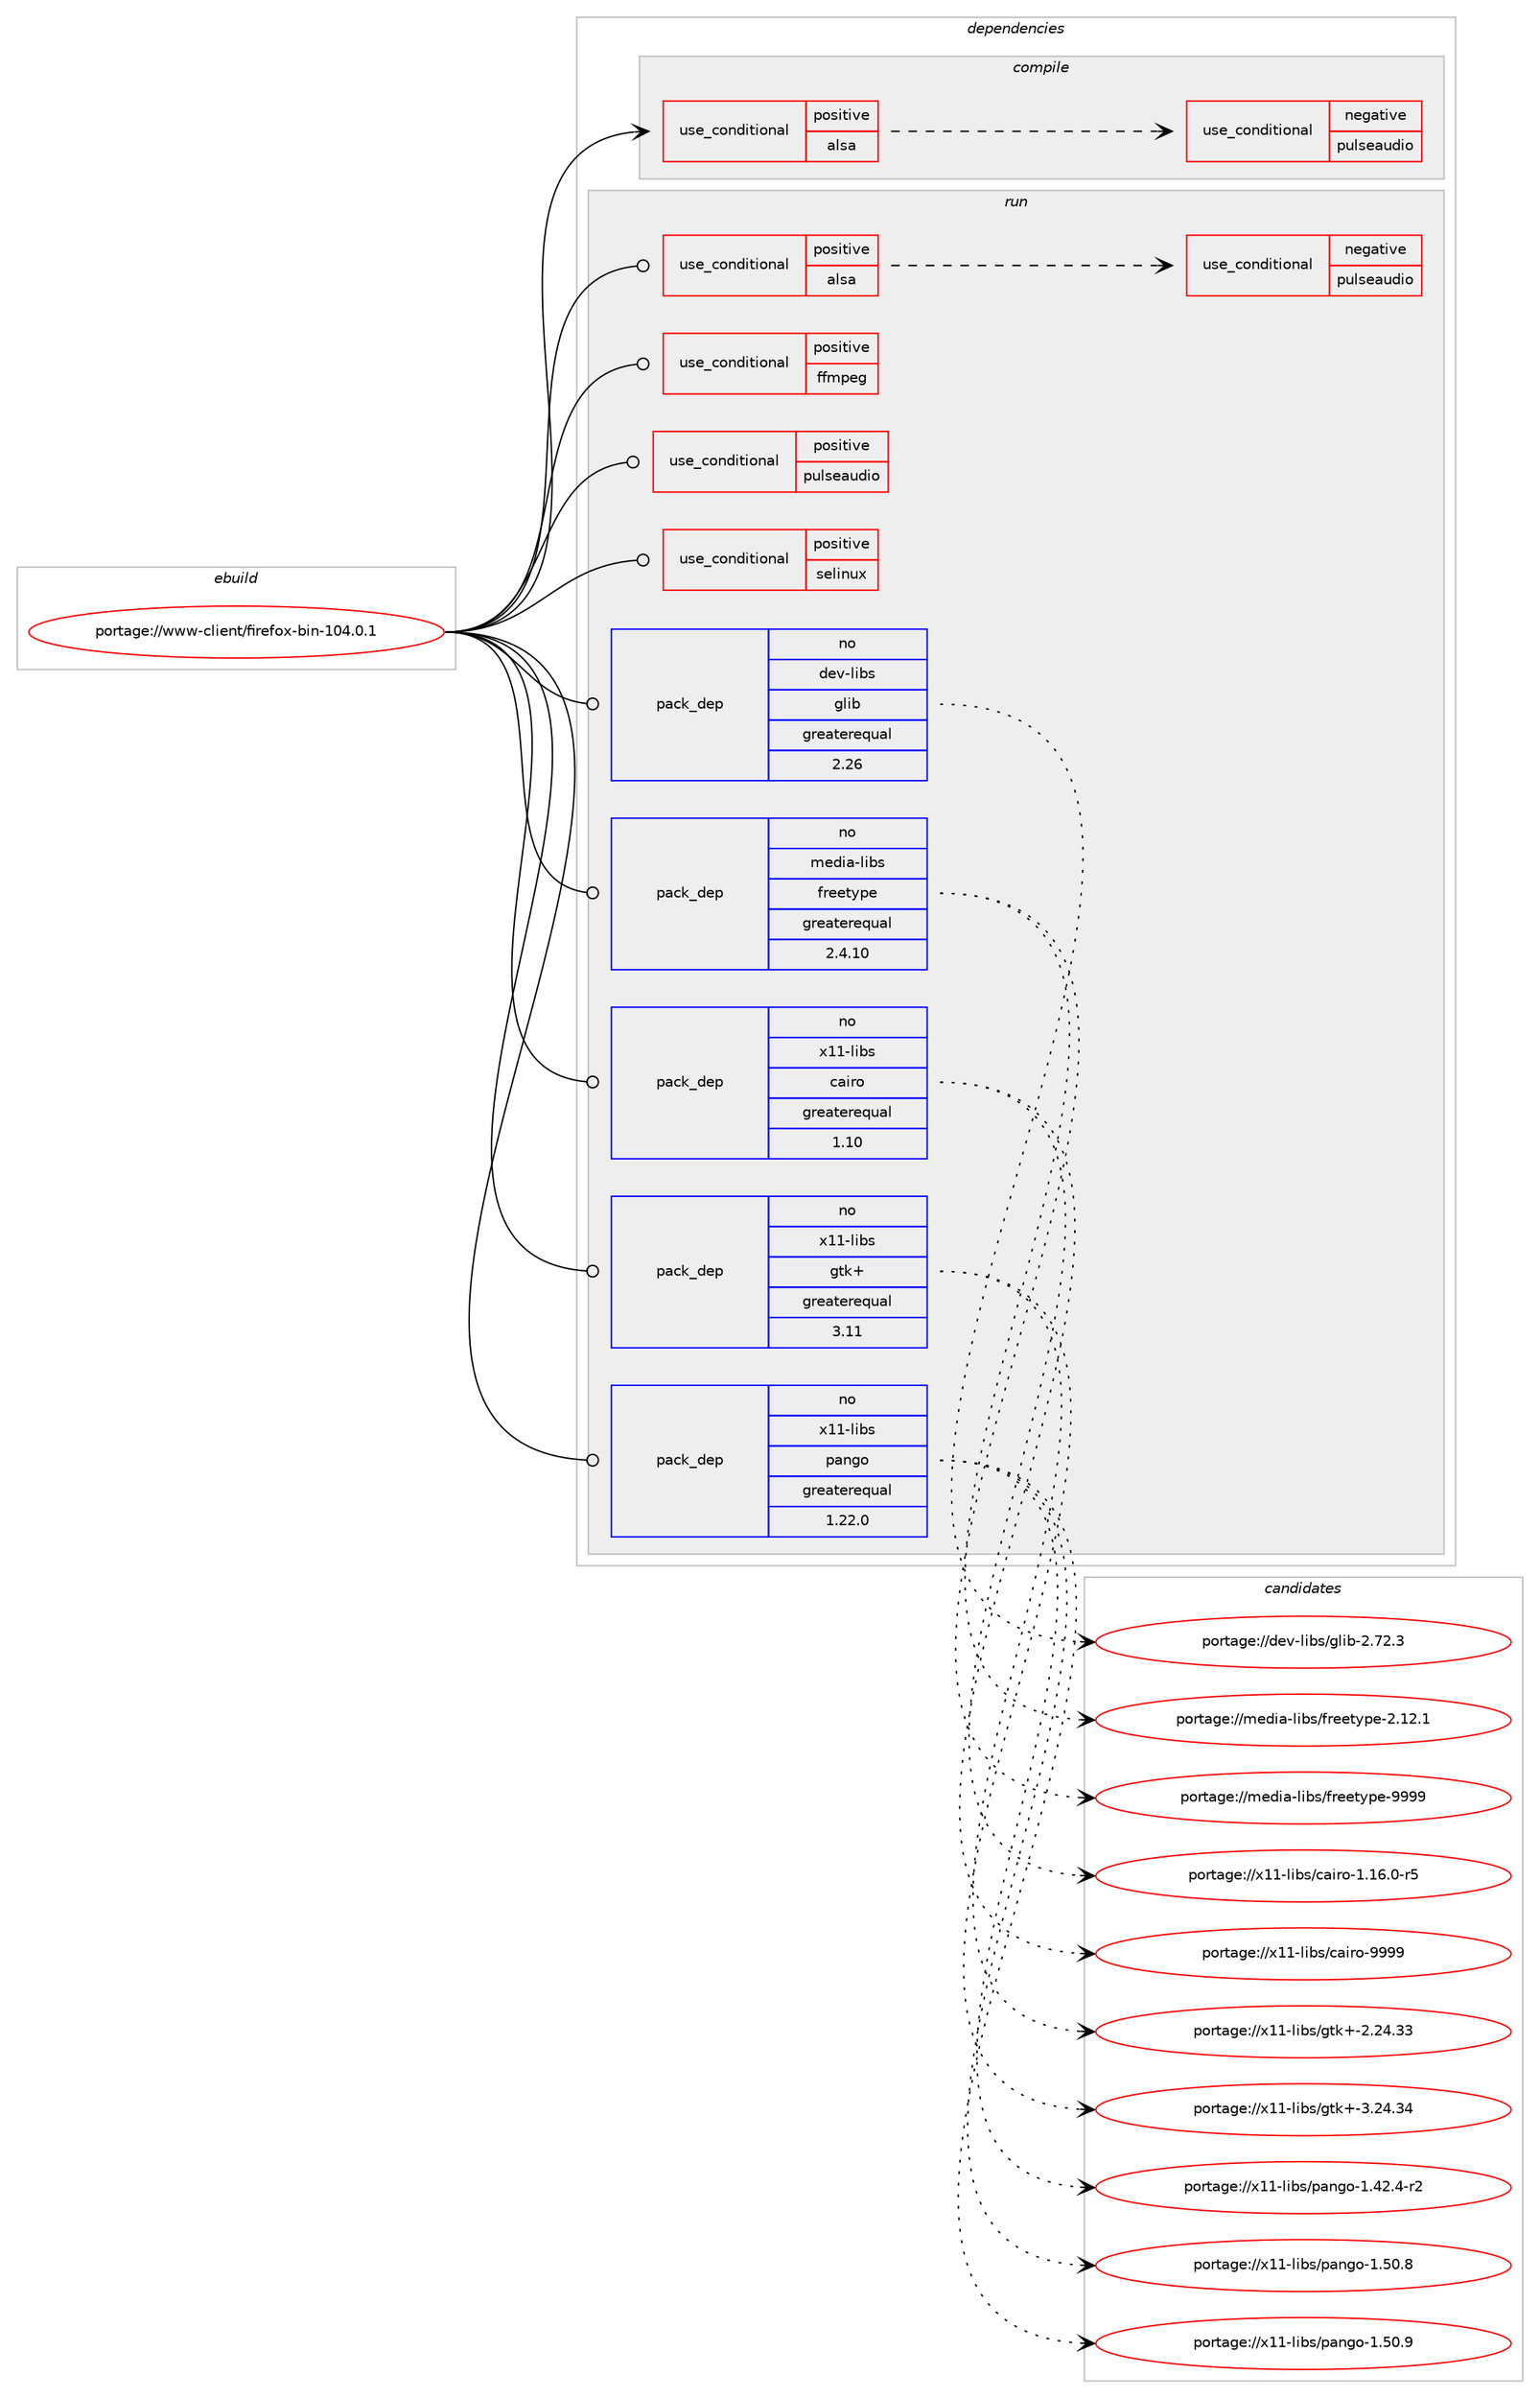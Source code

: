 digraph prolog {

# *************
# Graph options
# *************

newrank=true;
concentrate=true;
compound=true;
graph [rankdir=LR,fontname=Helvetica,fontsize=10,ranksep=1.5];#, ranksep=2.5, nodesep=0.2];
edge  [arrowhead=vee];
node  [fontname=Helvetica,fontsize=10];

# **********
# The ebuild
# **********

subgraph cluster_leftcol {
color=gray;
rank=same;
label=<<i>ebuild</i>>;
id [label="portage://www-client/firefox-bin-104.0.1", color=red, width=4, href="../www-client/firefox-bin-104.0.1.svg"];
}

# ****************
# The dependencies
# ****************

subgraph cluster_midcol {
color=gray;
label=<<i>dependencies</i>>;
subgraph cluster_compile {
fillcolor="#eeeeee";
style=filled;
label=<<i>compile</i>>;
subgraph cond118 {
dependency441 [label=<<TABLE BORDER="0" CELLBORDER="1" CELLSPACING="0" CELLPADDING="4"><TR><TD ROWSPAN="3" CELLPADDING="10">use_conditional</TD></TR><TR><TD>positive</TD></TR><TR><TD>alsa</TD></TR></TABLE>>, shape=none, color=red];
subgraph cond119 {
dependency442 [label=<<TABLE BORDER="0" CELLBORDER="1" CELLSPACING="0" CELLPADDING="4"><TR><TD ROWSPAN="3" CELLPADDING="10">use_conditional</TD></TR><TR><TD>negative</TD></TR><TR><TD>pulseaudio</TD></TR></TABLE>>, shape=none, color=red];
# *** BEGIN UNKNOWN DEPENDENCY TYPE (TODO) ***
# dependency442 -> package_dependency(portage://www-client/firefox-bin-104.0.1,install,no,media-sound,apulse,none,[,,],[],[])
# *** END UNKNOWN DEPENDENCY TYPE (TODO) ***

}
dependency441:e -> dependency442:w [weight=20,style="dashed",arrowhead="vee"];
}
id:e -> dependency441:w [weight=20,style="solid",arrowhead="vee"];
}
subgraph cluster_compileandrun {
fillcolor="#eeeeee";
style=filled;
label=<<i>compile and run</i>>;
}
subgraph cluster_run {
fillcolor="#eeeeee";
style=filled;
label=<<i>run</i>>;
subgraph cond120 {
dependency443 [label=<<TABLE BORDER="0" CELLBORDER="1" CELLSPACING="0" CELLPADDING="4"><TR><TD ROWSPAN="3" CELLPADDING="10">use_conditional</TD></TR><TR><TD>positive</TD></TR><TR><TD>alsa</TD></TR></TABLE>>, shape=none, color=red];
subgraph cond121 {
dependency444 [label=<<TABLE BORDER="0" CELLBORDER="1" CELLSPACING="0" CELLPADDING="4"><TR><TD ROWSPAN="3" CELLPADDING="10">use_conditional</TD></TR><TR><TD>negative</TD></TR><TR><TD>pulseaudio</TD></TR></TABLE>>, shape=none, color=red];
# *** BEGIN UNKNOWN DEPENDENCY TYPE (TODO) ***
# dependency444 -> package_dependency(portage://www-client/firefox-bin-104.0.1,run,no,media-sound,apulse,none,[,,],[],[])
# *** END UNKNOWN DEPENDENCY TYPE (TODO) ***

}
dependency443:e -> dependency444:w [weight=20,style="dashed",arrowhead="vee"];
}
id:e -> dependency443:w [weight=20,style="solid",arrowhead="odot"];
subgraph cond122 {
dependency445 [label=<<TABLE BORDER="0" CELLBORDER="1" CELLSPACING="0" CELLPADDING="4"><TR><TD ROWSPAN="3" CELLPADDING="10">use_conditional</TD></TR><TR><TD>positive</TD></TR><TR><TD>ffmpeg</TD></TR></TABLE>>, shape=none, color=red];
# *** BEGIN UNKNOWN DEPENDENCY TYPE (TODO) ***
# dependency445 -> package_dependency(portage://www-client/firefox-bin-104.0.1,run,no,media-video,ffmpeg,none,[,,],[],[])
# *** END UNKNOWN DEPENDENCY TYPE (TODO) ***

}
id:e -> dependency445:w [weight=20,style="solid",arrowhead="odot"];
subgraph cond123 {
dependency446 [label=<<TABLE BORDER="0" CELLBORDER="1" CELLSPACING="0" CELLPADDING="4"><TR><TD ROWSPAN="3" CELLPADDING="10">use_conditional</TD></TR><TR><TD>positive</TD></TR><TR><TD>pulseaudio</TD></TR></TABLE>>, shape=none, color=red];
# *** BEGIN UNKNOWN DEPENDENCY TYPE (TODO) ***
# dependency446 -> package_dependency(portage://www-client/firefox-bin-104.0.1,run,no,media-sound,pulseaudio,none,[,,],[],[])
# *** END UNKNOWN DEPENDENCY TYPE (TODO) ***

}
id:e -> dependency446:w [weight=20,style="solid",arrowhead="odot"];
subgraph cond124 {
dependency447 [label=<<TABLE BORDER="0" CELLBORDER="1" CELLSPACING="0" CELLPADDING="4"><TR><TD ROWSPAN="3" CELLPADDING="10">use_conditional</TD></TR><TR><TD>positive</TD></TR><TR><TD>selinux</TD></TR></TABLE>>, shape=none, color=red];
# *** BEGIN UNKNOWN DEPENDENCY TYPE (TODO) ***
# dependency447 -> package_dependency(portage://www-client/firefox-bin-104.0.1,run,no,sec-policy,selinux-mozilla,none,[,,],[],[])
# *** END UNKNOWN DEPENDENCY TYPE (TODO) ***

}
id:e -> dependency447:w [weight=20,style="solid",arrowhead="odot"];
# *** BEGIN UNKNOWN DEPENDENCY TYPE (TODO) ***
# id -> package_dependency(portage://www-client/firefox-bin-104.0.1,run,no,dev-libs,atk,none,[,,],[],[])
# *** END UNKNOWN DEPENDENCY TYPE (TODO) ***

# *** BEGIN UNKNOWN DEPENDENCY TYPE (TODO) ***
# id -> package_dependency(portage://www-client/firefox-bin-104.0.1,run,no,dev-libs,dbus-glib,none,[,,],[],[])
# *** END UNKNOWN DEPENDENCY TYPE (TODO) ***

subgraph pack277 {
dependency448 [label=<<TABLE BORDER="0" CELLBORDER="1" CELLSPACING="0" CELLPADDING="4" WIDTH="220"><TR><TD ROWSPAN="6" CELLPADDING="30">pack_dep</TD></TR><TR><TD WIDTH="110">no</TD></TR><TR><TD>dev-libs</TD></TR><TR><TD>glib</TD></TR><TR><TD>greaterequal</TD></TR><TR><TD>2.26</TD></TR></TABLE>>, shape=none, color=blue];
}
id:e -> dependency448:w [weight=20,style="solid",arrowhead="odot"];
# *** BEGIN UNKNOWN DEPENDENCY TYPE (TODO) ***
# id -> package_dependency(portage://www-client/firefox-bin-104.0.1,run,no,media-libs,alsa-lib,none,[,,],[],[])
# *** END UNKNOWN DEPENDENCY TYPE (TODO) ***

# *** BEGIN UNKNOWN DEPENDENCY TYPE (TODO) ***
# id -> package_dependency(portage://www-client/firefox-bin-104.0.1,run,no,media-libs,fontconfig,none,[,,],[],[])
# *** END UNKNOWN DEPENDENCY TYPE (TODO) ***

subgraph pack278 {
dependency449 [label=<<TABLE BORDER="0" CELLBORDER="1" CELLSPACING="0" CELLPADDING="4" WIDTH="220"><TR><TD ROWSPAN="6" CELLPADDING="30">pack_dep</TD></TR><TR><TD WIDTH="110">no</TD></TR><TR><TD>media-libs</TD></TR><TR><TD>freetype</TD></TR><TR><TD>greaterequal</TD></TR><TR><TD>2.4.10</TD></TR></TABLE>>, shape=none, color=blue];
}
id:e -> dependency449:w [weight=20,style="solid",arrowhead="odot"];
# *** BEGIN UNKNOWN DEPENDENCY TYPE (TODO) ***
# id -> package_dependency(portage://www-client/firefox-bin-104.0.1,run,no,sys-apps,dbus,none,[,,],[],[])
# *** END UNKNOWN DEPENDENCY TYPE (TODO) ***

# *** BEGIN UNKNOWN DEPENDENCY TYPE (TODO) ***
# id -> package_dependency(portage://www-client/firefox-bin-104.0.1,run,no,virtual,freedesktop-icon-theme,none,[,,],[],[])
# *** END UNKNOWN DEPENDENCY TYPE (TODO) ***

subgraph pack279 {
dependency450 [label=<<TABLE BORDER="0" CELLBORDER="1" CELLSPACING="0" CELLPADDING="4" WIDTH="220"><TR><TD ROWSPAN="6" CELLPADDING="30">pack_dep</TD></TR><TR><TD WIDTH="110">no</TD></TR><TR><TD>x11-libs</TD></TR><TR><TD>cairo</TD></TR><TR><TD>greaterequal</TD></TR><TR><TD>1.10</TD></TR></TABLE>>, shape=none, color=blue];
}
id:e -> dependency450:w [weight=20,style="solid",arrowhead="odot"];
# *** BEGIN UNKNOWN DEPENDENCY TYPE (TODO) ***
# id -> package_dependency(portage://www-client/firefox-bin-104.0.1,run,no,x11-libs,gdk-pixbuf,none,[,,],[slot(2)],[])
# *** END UNKNOWN DEPENDENCY TYPE (TODO) ***

subgraph pack280 {
dependency451 [label=<<TABLE BORDER="0" CELLBORDER="1" CELLSPACING="0" CELLPADDING="4" WIDTH="220"><TR><TD ROWSPAN="6" CELLPADDING="30">pack_dep</TD></TR><TR><TD WIDTH="110">no</TD></TR><TR><TD>x11-libs</TD></TR><TR><TD>gtk+</TD></TR><TR><TD>greaterequal</TD></TR><TR><TD>3.11</TD></TR></TABLE>>, shape=none, color=blue];
}
id:e -> dependency451:w [weight=20,style="solid",arrowhead="odot"];
# *** BEGIN UNKNOWN DEPENDENCY TYPE (TODO) ***
# id -> package_dependency(portage://www-client/firefox-bin-104.0.1,run,no,x11-libs,libX11,none,[,,],[],[])
# *** END UNKNOWN DEPENDENCY TYPE (TODO) ***

# *** BEGIN UNKNOWN DEPENDENCY TYPE (TODO) ***
# id -> package_dependency(portage://www-client/firefox-bin-104.0.1,run,no,x11-libs,libXcomposite,none,[,,],[],[])
# *** END UNKNOWN DEPENDENCY TYPE (TODO) ***

# *** BEGIN UNKNOWN DEPENDENCY TYPE (TODO) ***
# id -> package_dependency(portage://www-client/firefox-bin-104.0.1,run,no,x11-libs,libXcursor,none,[,,],[],[])
# *** END UNKNOWN DEPENDENCY TYPE (TODO) ***

# *** BEGIN UNKNOWN DEPENDENCY TYPE (TODO) ***
# id -> package_dependency(portage://www-client/firefox-bin-104.0.1,run,no,x11-libs,libXdamage,none,[,,],[],[])
# *** END UNKNOWN DEPENDENCY TYPE (TODO) ***

# *** BEGIN UNKNOWN DEPENDENCY TYPE (TODO) ***
# id -> package_dependency(portage://www-client/firefox-bin-104.0.1,run,no,x11-libs,libXext,none,[,,],[],[])
# *** END UNKNOWN DEPENDENCY TYPE (TODO) ***

# *** BEGIN UNKNOWN DEPENDENCY TYPE (TODO) ***
# id -> package_dependency(portage://www-client/firefox-bin-104.0.1,run,no,x11-libs,libXfixes,none,[,,],[],[])
# *** END UNKNOWN DEPENDENCY TYPE (TODO) ***

# *** BEGIN UNKNOWN DEPENDENCY TYPE (TODO) ***
# id -> package_dependency(portage://www-client/firefox-bin-104.0.1,run,no,x11-libs,libXi,none,[,,],[],[])
# *** END UNKNOWN DEPENDENCY TYPE (TODO) ***

# *** BEGIN UNKNOWN DEPENDENCY TYPE (TODO) ***
# id -> package_dependency(portage://www-client/firefox-bin-104.0.1,run,no,x11-libs,libXrandr,none,[,,],[],[])
# *** END UNKNOWN DEPENDENCY TYPE (TODO) ***

# *** BEGIN UNKNOWN DEPENDENCY TYPE (TODO) ***
# id -> package_dependency(portage://www-client/firefox-bin-104.0.1,run,no,x11-libs,libXrender,none,[,,],[],[])
# *** END UNKNOWN DEPENDENCY TYPE (TODO) ***

# *** BEGIN UNKNOWN DEPENDENCY TYPE (TODO) ***
# id -> package_dependency(portage://www-client/firefox-bin-104.0.1,run,no,x11-libs,libXtst,none,[,,],[],[])
# *** END UNKNOWN DEPENDENCY TYPE (TODO) ***

# *** BEGIN UNKNOWN DEPENDENCY TYPE (TODO) ***
# id -> package_dependency(portage://www-client/firefox-bin-104.0.1,run,no,x11-libs,libxcb,none,[,,],[],[])
# *** END UNKNOWN DEPENDENCY TYPE (TODO) ***

subgraph pack281 {
dependency452 [label=<<TABLE BORDER="0" CELLBORDER="1" CELLSPACING="0" CELLPADDING="4" WIDTH="220"><TR><TD ROWSPAN="6" CELLPADDING="30">pack_dep</TD></TR><TR><TD WIDTH="110">no</TD></TR><TR><TD>x11-libs</TD></TR><TR><TD>pango</TD></TR><TR><TD>greaterequal</TD></TR><TR><TD>1.22.0</TD></TR></TABLE>>, shape=none, color=blue];
}
id:e -> dependency452:w [weight=20,style="solid",arrowhead="odot"];
# *** BEGIN UNKNOWN DEPENDENCY TYPE (TODO) ***
# id -> package_dependency(portage://www-client/firefox-bin-104.0.1,run,weak,www-client,firefox-bin,none,[,,],[slot(0)],[])
# *** END UNKNOWN DEPENDENCY TYPE (TODO) ***

# *** BEGIN UNKNOWN DEPENDENCY TYPE (TODO) ***
# id -> package_dependency(portage://www-client/firefox-bin-104.0.1,run,weak,www-client,firefox-bin,none,[,,],[slot(esr)],[])
# *** END UNKNOWN DEPENDENCY TYPE (TODO) ***

}
}

# **************
# The candidates
# **************

subgraph cluster_choices {
rank=same;
color=gray;
label=<<i>candidates</i>>;

subgraph choice277 {
color=black;
nodesep=1;
choice1001011184510810598115471031081059845504655504651 [label="portage://dev-libs/glib-2.72.3", color=red, width=4,href="../dev-libs/glib-2.72.3.svg"];
dependency448:e -> choice1001011184510810598115471031081059845504655504651:w [style=dotted,weight="100"];
}
subgraph choice278 {
color=black;
nodesep=1;
choice1091011001059745108105981154710211410110111612111210145504649504649 [label="portage://media-libs/freetype-2.12.1", color=red, width=4,href="../media-libs/freetype-2.12.1.svg"];
choice109101100105974510810598115471021141011011161211121014557575757 [label="portage://media-libs/freetype-9999", color=red, width=4,href="../media-libs/freetype-9999.svg"];
dependency449:e -> choice1091011001059745108105981154710211410110111612111210145504649504649:w [style=dotted,weight="100"];
dependency449:e -> choice109101100105974510810598115471021141011011161211121014557575757:w [style=dotted,weight="100"];
}
subgraph choice279 {
color=black;
nodesep=1;
choice12049494510810598115479997105114111454946495446484511453 [label="portage://x11-libs/cairo-1.16.0-r5", color=red, width=4,href="../x11-libs/cairo-1.16.0-r5.svg"];
choice120494945108105981154799971051141114557575757 [label="portage://x11-libs/cairo-9999", color=red, width=4,href="../x11-libs/cairo-9999.svg"];
dependency450:e -> choice12049494510810598115479997105114111454946495446484511453:w [style=dotted,weight="100"];
dependency450:e -> choice120494945108105981154799971051141114557575757:w [style=dotted,weight="100"];
}
subgraph choice280 {
color=black;
nodesep=1;
choice1204949451081059811547103116107434550465052465151 [label="portage://x11-libs/gtk+-2.24.33", color=red, width=4,href="../x11-libs/gtk+-2.24.33.svg"];
choice1204949451081059811547103116107434551465052465152 [label="portage://x11-libs/gtk+-3.24.34", color=red, width=4,href="../x11-libs/gtk+-3.24.34.svg"];
dependency451:e -> choice1204949451081059811547103116107434550465052465151:w [style=dotted,weight="100"];
dependency451:e -> choice1204949451081059811547103116107434551465052465152:w [style=dotted,weight="100"];
}
subgraph choice281 {
color=black;
nodesep=1;
choice120494945108105981154711297110103111454946525046524511450 [label="portage://x11-libs/pango-1.42.4-r2", color=red, width=4,href="../x11-libs/pango-1.42.4-r2.svg"];
choice12049494510810598115471129711010311145494653484656 [label="portage://x11-libs/pango-1.50.8", color=red, width=4,href="../x11-libs/pango-1.50.8.svg"];
choice12049494510810598115471129711010311145494653484657 [label="portage://x11-libs/pango-1.50.9", color=red, width=4,href="../x11-libs/pango-1.50.9.svg"];
dependency452:e -> choice120494945108105981154711297110103111454946525046524511450:w [style=dotted,weight="100"];
dependency452:e -> choice12049494510810598115471129711010311145494653484656:w [style=dotted,weight="100"];
dependency452:e -> choice12049494510810598115471129711010311145494653484657:w [style=dotted,weight="100"];
}
}

}
